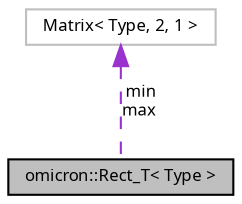 digraph "omicron::Rect_T&lt; Type &gt;"
{
  bgcolor="transparent";
  edge [fontname="FreeSans.ttf",fontsize="8",labelfontname="FreeSans.ttf",labelfontsize="8"];
  node [fontname="FreeSans.ttf",fontsize="8",shape=record];
  Node1 [label="omicron::Rect_T\< Type \>",height=0.2,width=0.4,color="black", fillcolor="grey75", style="filled", fontcolor="black"];
  Node2 -> Node1 [dir="back",color="darkorchid3",fontsize="8",style="dashed",label=" min\nmax" ,fontname="FreeSans.ttf"];
  Node2 [label="Matrix\< Type, 2, 1 \>",height=0.2,width=0.4,color="grey75"];
}

